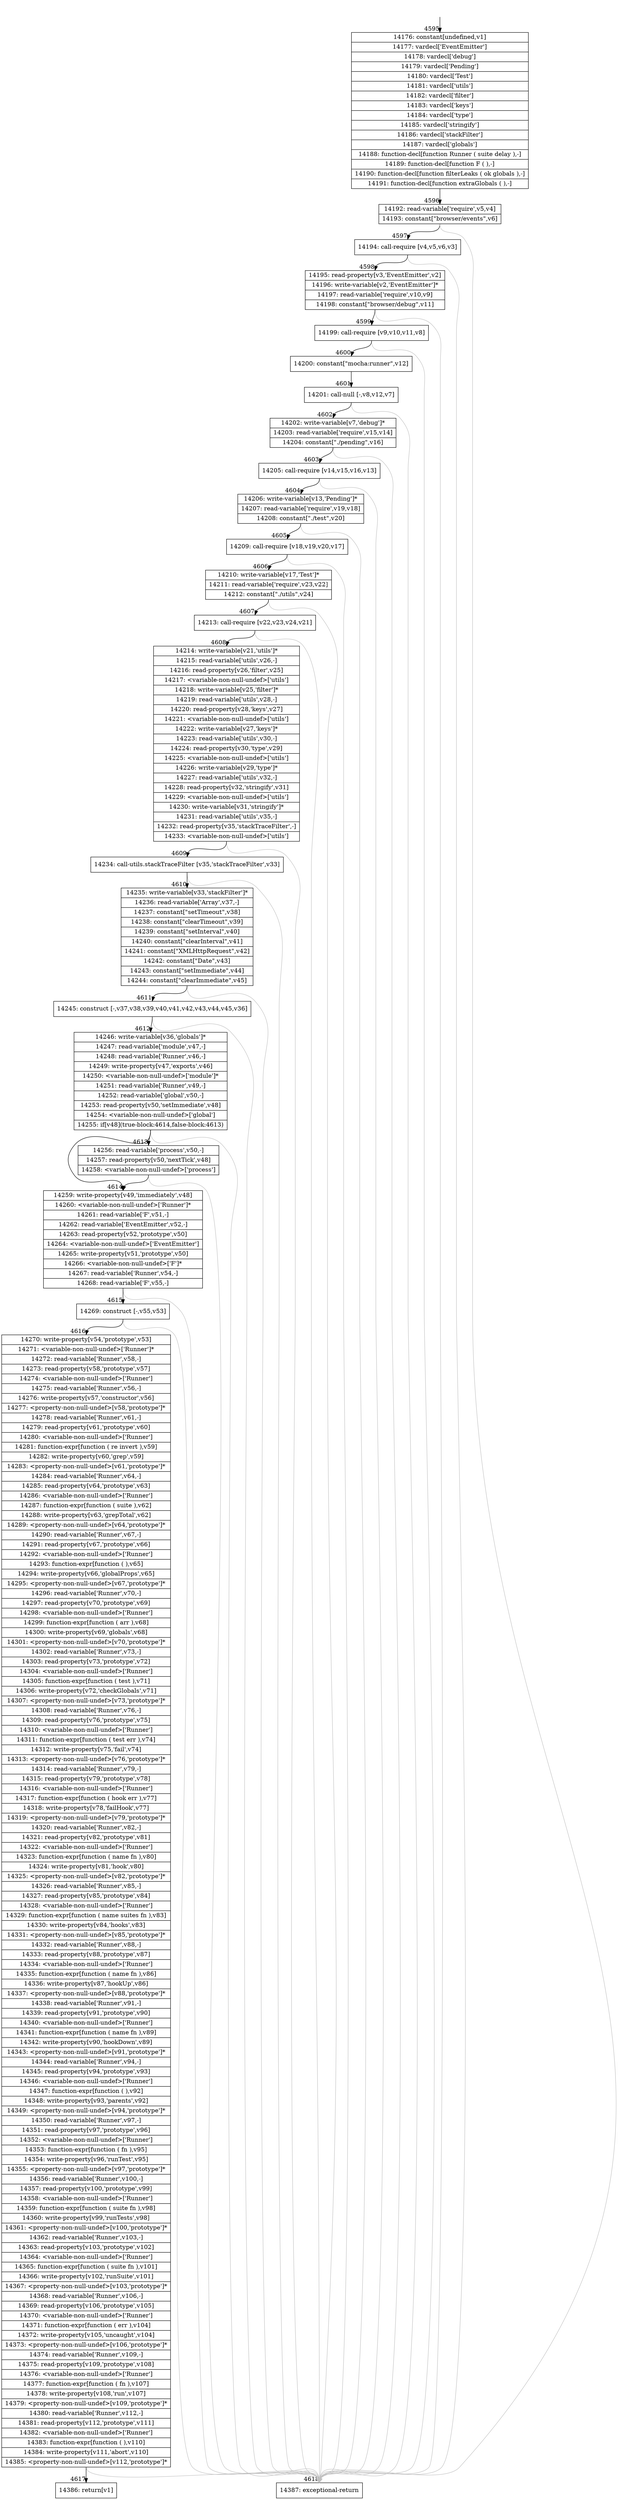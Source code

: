 digraph {
rankdir="TD"
BB_entry360[shape=none,label=""];
BB_entry360 -> BB4595 [tailport=s, headport=n, headlabel="    4595"]
BB4595 [shape=record label="{14176: constant[undefined,v1]|14177: vardecl['EventEmitter']|14178: vardecl['debug']|14179: vardecl['Pending']|14180: vardecl['Test']|14181: vardecl['utils']|14182: vardecl['filter']|14183: vardecl['keys']|14184: vardecl['type']|14185: vardecl['stringify']|14186: vardecl['stackFilter']|14187: vardecl['globals']|14188: function-decl[function Runner ( suite delay ),-]|14189: function-decl[function F ( ),-]|14190: function-decl[function filterLeaks ( ok globals ),-]|14191: function-decl[function extraGlobals ( ),-]}" ] 
BB4595 -> BB4596 [tailport=s, headport=n, headlabel="      4596"]
BB4596 [shape=record label="{14192: read-variable['require',v5,v4]|14193: constant[\"browser/events\",v6]}" ] 
BB4596 -> BB4597 [tailport=s, headport=n, headlabel="      4597"]
BB4596 -> BB4618 [tailport=s, headport=n, color=gray, headlabel="      4618"]
BB4597 [shape=record label="{14194: call-require [v4,v5,v6,v3]}" ] 
BB4597 -> BB4598 [tailport=s, headport=n, headlabel="      4598"]
BB4597 -> BB4618 [tailport=s, headport=n, color=gray]
BB4598 [shape=record label="{14195: read-property[v3,'EventEmitter',v2]|14196: write-variable[v2,'EventEmitter']*|14197: read-variable['require',v10,v9]|14198: constant[\"browser/debug\",v11]}" ] 
BB4598 -> BB4599 [tailport=s, headport=n, headlabel="      4599"]
BB4598 -> BB4618 [tailport=s, headport=n, color=gray]
BB4599 [shape=record label="{14199: call-require [v9,v10,v11,v8]}" ] 
BB4599 -> BB4600 [tailport=s, headport=n, headlabel="      4600"]
BB4599 -> BB4618 [tailport=s, headport=n, color=gray]
BB4600 [shape=record label="{14200: constant[\"mocha:runner\",v12]}" ] 
BB4600 -> BB4601 [tailport=s, headport=n, headlabel="      4601"]
BB4601 [shape=record label="{14201: call-null [-,v8,v12,v7]}" ] 
BB4601 -> BB4602 [tailport=s, headport=n, headlabel="      4602"]
BB4601 -> BB4618 [tailport=s, headport=n, color=gray]
BB4602 [shape=record label="{14202: write-variable[v7,'debug']*|14203: read-variable['require',v15,v14]|14204: constant[\"./pending\",v16]}" ] 
BB4602 -> BB4603 [tailport=s, headport=n, headlabel="      4603"]
BB4602 -> BB4618 [tailport=s, headport=n, color=gray]
BB4603 [shape=record label="{14205: call-require [v14,v15,v16,v13]}" ] 
BB4603 -> BB4604 [tailport=s, headport=n, headlabel="      4604"]
BB4603 -> BB4618 [tailport=s, headport=n, color=gray]
BB4604 [shape=record label="{14206: write-variable[v13,'Pending']*|14207: read-variable['require',v19,v18]|14208: constant[\"./test\",v20]}" ] 
BB4604 -> BB4605 [tailport=s, headport=n, headlabel="      4605"]
BB4604 -> BB4618 [tailport=s, headport=n, color=gray]
BB4605 [shape=record label="{14209: call-require [v18,v19,v20,v17]}" ] 
BB4605 -> BB4606 [tailport=s, headport=n, headlabel="      4606"]
BB4605 -> BB4618 [tailport=s, headport=n, color=gray]
BB4606 [shape=record label="{14210: write-variable[v17,'Test']*|14211: read-variable['require',v23,v22]|14212: constant[\"./utils\",v24]}" ] 
BB4606 -> BB4607 [tailport=s, headport=n, headlabel="      4607"]
BB4606 -> BB4618 [tailport=s, headport=n, color=gray]
BB4607 [shape=record label="{14213: call-require [v22,v23,v24,v21]}" ] 
BB4607 -> BB4608 [tailport=s, headport=n, headlabel="      4608"]
BB4607 -> BB4618 [tailport=s, headport=n, color=gray]
BB4608 [shape=record label="{14214: write-variable[v21,'utils']*|14215: read-variable['utils',v26,-]|14216: read-property[v26,'filter',v25]|14217: \<variable-non-null-undef\>['utils']|14218: write-variable[v25,'filter']*|14219: read-variable['utils',v28,-]|14220: read-property[v28,'keys',v27]|14221: \<variable-non-null-undef\>['utils']|14222: write-variable[v27,'keys']*|14223: read-variable['utils',v30,-]|14224: read-property[v30,'type',v29]|14225: \<variable-non-null-undef\>['utils']|14226: write-variable[v29,'type']*|14227: read-variable['utils',v32,-]|14228: read-property[v32,'stringify',v31]|14229: \<variable-non-null-undef\>['utils']|14230: write-variable[v31,'stringify']*|14231: read-variable['utils',v35,-]|14232: read-property[v35,'stackTraceFilter',-]|14233: \<variable-non-null-undef\>['utils']}" ] 
BB4608 -> BB4609 [tailport=s, headport=n, headlabel="      4609"]
BB4608 -> BB4618 [tailport=s, headport=n, color=gray]
BB4609 [shape=record label="{14234: call-utils.stackTraceFilter [v35,'stackTraceFilter',v33]}" ] 
BB4609 -> BB4610 [tailport=s, headport=n, headlabel="      4610"]
BB4609 -> BB4618 [tailport=s, headport=n, color=gray]
BB4610 [shape=record label="{14235: write-variable[v33,'stackFilter']*|14236: read-variable['Array',v37,-]|14237: constant[\"setTimeout\",v38]|14238: constant[\"clearTimeout\",v39]|14239: constant[\"setInterval\",v40]|14240: constant[\"clearInterval\",v41]|14241: constant[\"XMLHttpRequest\",v42]|14242: constant[\"Date\",v43]|14243: constant[\"setImmediate\",v44]|14244: constant[\"clearImmediate\",v45]}" ] 
BB4610 -> BB4611 [tailport=s, headport=n, headlabel="      4611"]
BB4610 -> BB4618 [tailport=s, headport=n, color=gray]
BB4611 [shape=record label="{14245: construct [-,v37,v38,v39,v40,v41,v42,v43,v44,v45,v36]}" ] 
BB4611 -> BB4612 [tailport=s, headport=n, headlabel="      4612"]
BB4611 -> BB4618 [tailport=s, headport=n, color=gray]
BB4612 [shape=record label="{14246: write-variable[v36,'globals']*|14247: read-variable['module',v47,-]|14248: read-variable['Runner',v46,-]|14249: write-property[v47,'exports',v46]|14250: \<variable-non-null-undef\>['module']*|14251: read-variable['Runner',v49,-]|14252: read-variable['global',v50,-]|14253: read-property[v50,'setImmediate',v48]|14254: \<variable-non-null-undef\>['global']|14255: if[v48](true-block:4614,false-block:4613)}" ] 
BB4612 -> BB4614 [tailport=s, headport=n, headlabel="      4614"]
BB4612 -> BB4613 [tailport=s, headport=n, headlabel="      4613"]
BB4612 -> BB4618 [tailport=s, headport=n, color=gray]
BB4613 [shape=record label="{14256: read-variable['process',v50,-]|14257: read-property[v50,'nextTick',v48]|14258: \<variable-non-null-undef\>['process']}" ] 
BB4613 -> BB4614 [tailport=s, headport=n]
BB4613 -> BB4618 [tailport=s, headport=n, color=gray]
BB4614 [shape=record label="{14259: write-property[v49,'immediately',v48]|14260: \<variable-non-null-undef\>['Runner']*|14261: read-variable['F',v51,-]|14262: read-variable['EventEmitter',v52,-]|14263: read-property[v52,'prototype',v50]|14264: \<variable-non-null-undef\>['EventEmitter']|14265: write-property[v51,'prototype',v50]|14266: \<variable-non-null-undef\>['F']*|14267: read-variable['Runner',v54,-]|14268: read-variable['F',v55,-]}" ] 
BB4614 -> BB4615 [tailport=s, headport=n, headlabel="      4615"]
BB4614 -> BB4618 [tailport=s, headport=n, color=gray]
BB4615 [shape=record label="{14269: construct [-,v55,v53]}" ] 
BB4615 -> BB4616 [tailport=s, headport=n, headlabel="      4616"]
BB4615 -> BB4618 [tailport=s, headport=n, color=gray]
BB4616 [shape=record label="{14270: write-property[v54,'prototype',v53]|14271: \<variable-non-null-undef\>['Runner']*|14272: read-variable['Runner',v58,-]|14273: read-property[v58,'prototype',v57]|14274: \<variable-non-null-undef\>['Runner']|14275: read-variable['Runner',v56,-]|14276: write-property[v57,'constructor',v56]|14277: \<property-non-null-undef\>[v58,'prototype']*|14278: read-variable['Runner',v61,-]|14279: read-property[v61,'prototype',v60]|14280: \<variable-non-null-undef\>['Runner']|14281: function-expr[function ( re invert ),v59]|14282: write-property[v60,'grep',v59]|14283: \<property-non-null-undef\>[v61,'prototype']*|14284: read-variable['Runner',v64,-]|14285: read-property[v64,'prototype',v63]|14286: \<variable-non-null-undef\>['Runner']|14287: function-expr[function ( suite ),v62]|14288: write-property[v63,'grepTotal',v62]|14289: \<property-non-null-undef\>[v64,'prototype']*|14290: read-variable['Runner',v67,-]|14291: read-property[v67,'prototype',v66]|14292: \<variable-non-null-undef\>['Runner']|14293: function-expr[function ( ),v65]|14294: write-property[v66,'globalProps',v65]|14295: \<property-non-null-undef\>[v67,'prototype']*|14296: read-variable['Runner',v70,-]|14297: read-property[v70,'prototype',v69]|14298: \<variable-non-null-undef\>['Runner']|14299: function-expr[function ( arr ),v68]|14300: write-property[v69,'globals',v68]|14301: \<property-non-null-undef\>[v70,'prototype']*|14302: read-variable['Runner',v73,-]|14303: read-property[v73,'prototype',v72]|14304: \<variable-non-null-undef\>['Runner']|14305: function-expr[function ( test ),v71]|14306: write-property[v72,'checkGlobals',v71]|14307: \<property-non-null-undef\>[v73,'prototype']*|14308: read-variable['Runner',v76,-]|14309: read-property[v76,'prototype',v75]|14310: \<variable-non-null-undef\>['Runner']|14311: function-expr[function ( test err ),v74]|14312: write-property[v75,'fail',v74]|14313: \<property-non-null-undef\>[v76,'prototype']*|14314: read-variable['Runner',v79,-]|14315: read-property[v79,'prototype',v78]|14316: \<variable-non-null-undef\>['Runner']|14317: function-expr[function ( hook err ),v77]|14318: write-property[v78,'failHook',v77]|14319: \<property-non-null-undef\>[v79,'prototype']*|14320: read-variable['Runner',v82,-]|14321: read-property[v82,'prototype',v81]|14322: \<variable-non-null-undef\>['Runner']|14323: function-expr[function ( name fn ),v80]|14324: write-property[v81,'hook',v80]|14325: \<property-non-null-undef\>[v82,'prototype']*|14326: read-variable['Runner',v85,-]|14327: read-property[v85,'prototype',v84]|14328: \<variable-non-null-undef\>['Runner']|14329: function-expr[function ( name suites fn ),v83]|14330: write-property[v84,'hooks',v83]|14331: \<property-non-null-undef\>[v85,'prototype']*|14332: read-variable['Runner',v88,-]|14333: read-property[v88,'prototype',v87]|14334: \<variable-non-null-undef\>['Runner']|14335: function-expr[function ( name fn ),v86]|14336: write-property[v87,'hookUp',v86]|14337: \<property-non-null-undef\>[v88,'prototype']*|14338: read-variable['Runner',v91,-]|14339: read-property[v91,'prototype',v90]|14340: \<variable-non-null-undef\>['Runner']|14341: function-expr[function ( name fn ),v89]|14342: write-property[v90,'hookDown',v89]|14343: \<property-non-null-undef\>[v91,'prototype']*|14344: read-variable['Runner',v94,-]|14345: read-property[v94,'prototype',v93]|14346: \<variable-non-null-undef\>['Runner']|14347: function-expr[function ( ),v92]|14348: write-property[v93,'parents',v92]|14349: \<property-non-null-undef\>[v94,'prototype']*|14350: read-variable['Runner',v97,-]|14351: read-property[v97,'prototype',v96]|14352: \<variable-non-null-undef\>['Runner']|14353: function-expr[function ( fn ),v95]|14354: write-property[v96,'runTest',v95]|14355: \<property-non-null-undef\>[v97,'prototype']*|14356: read-variable['Runner',v100,-]|14357: read-property[v100,'prototype',v99]|14358: \<variable-non-null-undef\>['Runner']|14359: function-expr[function ( suite fn ),v98]|14360: write-property[v99,'runTests',v98]|14361: \<property-non-null-undef\>[v100,'prototype']*|14362: read-variable['Runner',v103,-]|14363: read-property[v103,'prototype',v102]|14364: \<variable-non-null-undef\>['Runner']|14365: function-expr[function ( suite fn ),v101]|14366: write-property[v102,'runSuite',v101]|14367: \<property-non-null-undef\>[v103,'prototype']*|14368: read-variable['Runner',v106,-]|14369: read-property[v106,'prototype',v105]|14370: \<variable-non-null-undef\>['Runner']|14371: function-expr[function ( err ),v104]|14372: write-property[v105,'uncaught',v104]|14373: \<property-non-null-undef\>[v106,'prototype']*|14374: read-variable['Runner',v109,-]|14375: read-property[v109,'prototype',v108]|14376: \<variable-non-null-undef\>['Runner']|14377: function-expr[function ( fn ),v107]|14378: write-property[v108,'run',v107]|14379: \<property-non-null-undef\>[v109,'prototype']*|14380: read-variable['Runner',v112,-]|14381: read-property[v112,'prototype',v111]|14382: \<variable-non-null-undef\>['Runner']|14383: function-expr[function ( ),v110]|14384: write-property[v111,'abort',v110]|14385: \<property-non-null-undef\>[v112,'prototype']*}" ] 
BB4616 -> BB4617 [tailport=s, headport=n, headlabel="      4617"]
BB4616 -> BB4618 [tailport=s, headport=n, color=gray]
BB4617 [shape=record label="{14386: return[v1]}" ] 
BB4618 [shape=record label="{14387: exceptional-return}" ] 
//#$~ 5299
}
